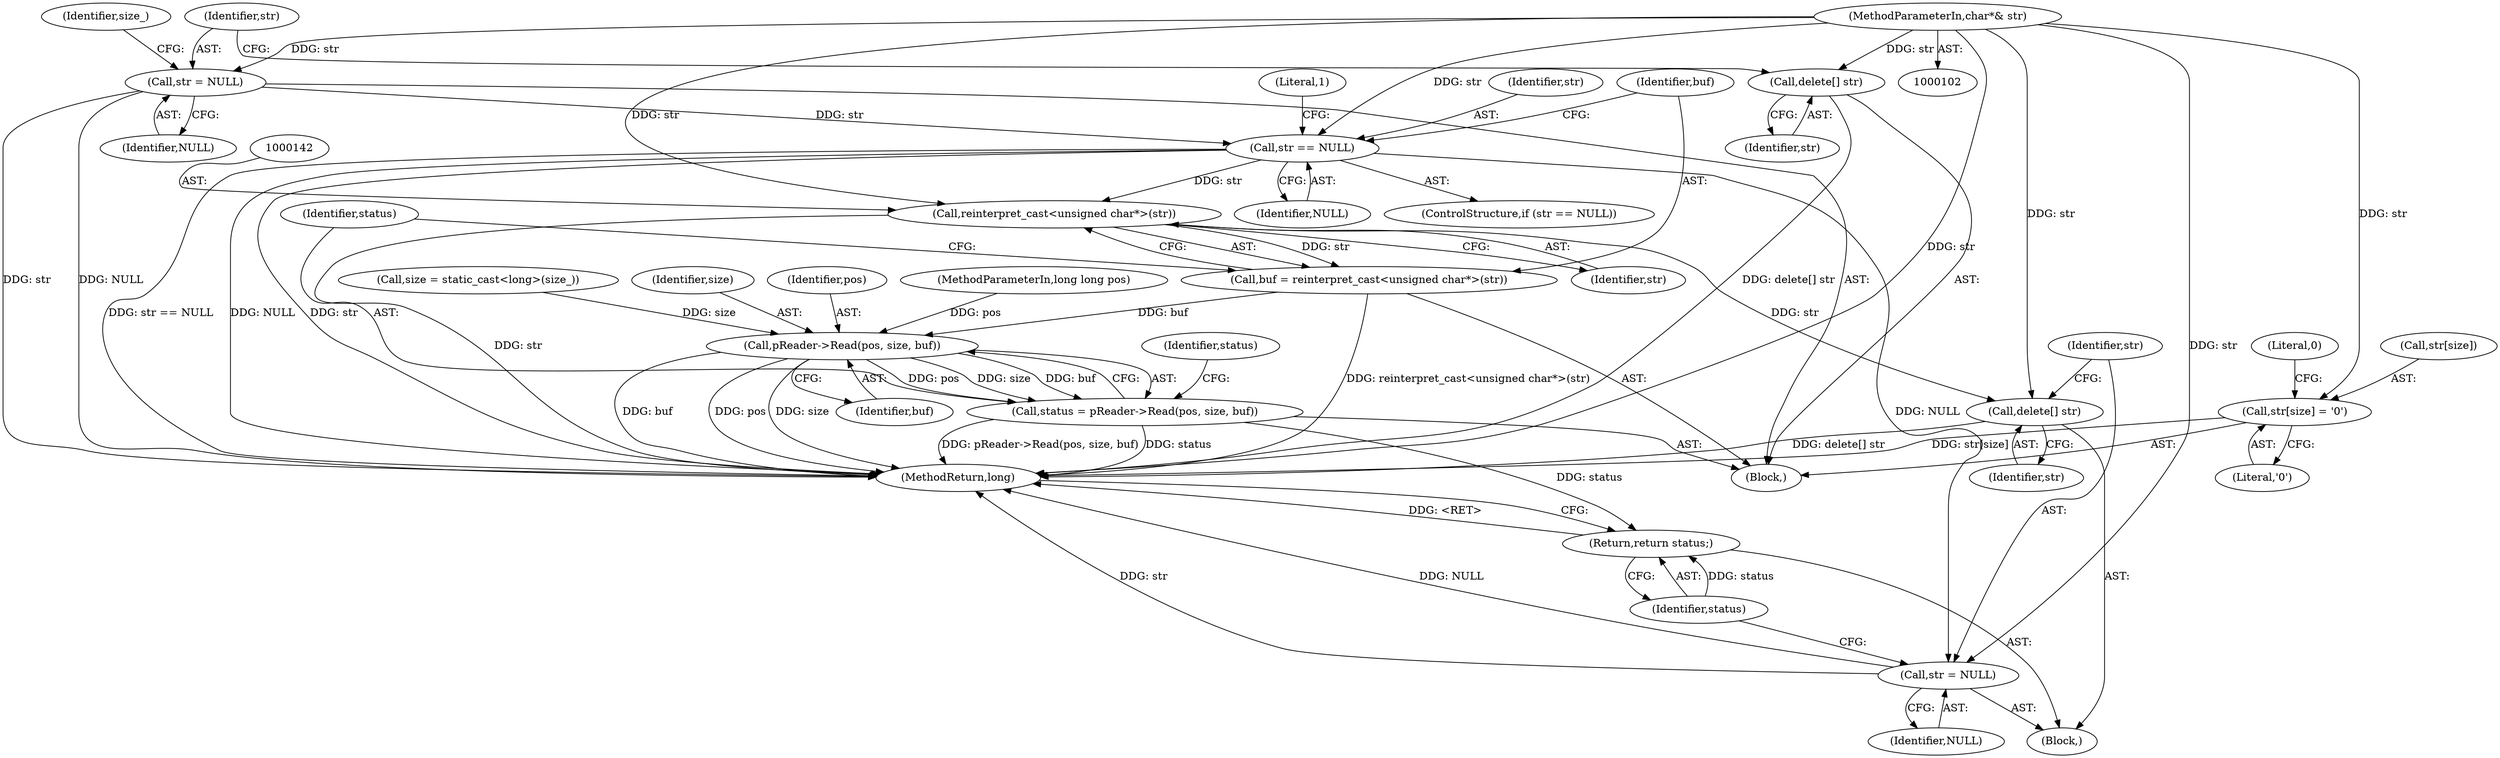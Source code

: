 digraph "1_Android_cc274e2abe8b2a6698a5c47d8aa4bb45f1f9538d_65@pointer" {
"1000106" [label="(MethodParameterIn,char*& str)"];
"1000108" [label="(Call,delete[] str)"];
"1000110" [label="(Call,str = NULL)"];
"1000133" [label="(Call,str == NULL)"];
"1000141" [label="(Call,reinterpret_cast<unsigned char*>(str))"];
"1000139" [label="(Call,buf = reinterpret_cast<unsigned char*>(str))"];
"1000147" [label="(Call,pReader->Read(pos, size, buf))"];
"1000145" [label="(Call,status = pReader->Read(pos, size, buf))"];
"1000159" [label="(Return,return status;)"];
"1000154" [label="(Call,delete[] str)"];
"1000156" [label="(Call,str = NULL)"];
"1000161" [label="(Call,str[size] = '\0')"];
"1000108" [label="(Call,delete[] str)"];
"1000109" [label="(Identifier,str)"];
"1000111" [label="(Identifier,str)"];
"1000138" [label="(Literal,1)"];
"1000106" [label="(MethodParameterIn,char*& str)"];
"1000145" [label="(Call,status = pReader->Read(pos, size, buf))"];
"1000157" [label="(Identifier,str)"];
"1000167" [label="(Literal,0)"];
"1000120" [label="(Call,size = static_cast<long>(size_))"];
"1000110" [label="(Call,str = NULL)"];
"1000115" [label="(Identifier,size_)"];
"1000133" [label="(Call,str == NULL)"];
"1000141" [label="(Call,reinterpret_cast<unsigned char*>(str))"];
"1000135" [label="(Identifier,NULL)"];
"1000147" [label="(Call,pReader->Read(pos, size, buf))"];
"1000168" [label="(MethodReturn,long)"];
"1000156" [label="(Call,str = NULL)"];
"1000150" [label="(Identifier,buf)"];
"1000152" [label="(Identifier,status)"];
"1000112" [label="(Identifier,NULL)"];
"1000159" [label="(Return,return status;)"];
"1000165" [label="(Literal,'\0')"];
"1000149" [label="(Identifier,size)"];
"1000161" [label="(Call,str[size] = '\0')"];
"1000158" [label="(Identifier,NULL)"];
"1000107" [label="(Block,)"];
"1000134" [label="(Identifier,str)"];
"1000148" [label="(Identifier,pos)"];
"1000139" [label="(Call,buf = reinterpret_cast<unsigned char*>(str))"];
"1000155" [label="(Identifier,str)"];
"1000154" [label="(Call,delete[] str)"];
"1000143" [label="(Identifier,str)"];
"1000160" [label="(Identifier,status)"];
"1000162" [label="(Call,str[size])"];
"1000146" [label="(Identifier,status)"];
"1000104" [label="(MethodParameterIn,long long pos)"];
"1000132" [label="(ControlStructure,if (str == NULL))"];
"1000153" [label="(Block,)"];
"1000140" [label="(Identifier,buf)"];
"1000106" -> "1000102"  [label="AST: "];
"1000106" -> "1000168"  [label="DDG: str"];
"1000106" -> "1000108"  [label="DDG: str"];
"1000106" -> "1000110"  [label="DDG: str"];
"1000106" -> "1000133"  [label="DDG: str"];
"1000106" -> "1000141"  [label="DDG: str"];
"1000106" -> "1000154"  [label="DDG: str"];
"1000106" -> "1000156"  [label="DDG: str"];
"1000106" -> "1000161"  [label="DDG: str"];
"1000108" -> "1000107"  [label="AST: "];
"1000108" -> "1000109"  [label="CFG: "];
"1000109" -> "1000108"  [label="AST: "];
"1000111" -> "1000108"  [label="CFG: "];
"1000108" -> "1000168"  [label="DDG: delete[] str"];
"1000110" -> "1000107"  [label="AST: "];
"1000110" -> "1000112"  [label="CFG: "];
"1000111" -> "1000110"  [label="AST: "];
"1000112" -> "1000110"  [label="AST: "];
"1000115" -> "1000110"  [label="CFG: "];
"1000110" -> "1000168"  [label="DDG: NULL"];
"1000110" -> "1000168"  [label="DDG: str"];
"1000110" -> "1000133"  [label="DDG: str"];
"1000133" -> "1000132"  [label="AST: "];
"1000133" -> "1000135"  [label="CFG: "];
"1000134" -> "1000133"  [label="AST: "];
"1000135" -> "1000133"  [label="AST: "];
"1000138" -> "1000133"  [label="CFG: "];
"1000140" -> "1000133"  [label="CFG: "];
"1000133" -> "1000168"  [label="DDG: str"];
"1000133" -> "1000168"  [label="DDG: str == NULL"];
"1000133" -> "1000168"  [label="DDG: NULL"];
"1000133" -> "1000141"  [label="DDG: str"];
"1000133" -> "1000156"  [label="DDG: NULL"];
"1000141" -> "1000139"  [label="AST: "];
"1000141" -> "1000143"  [label="CFG: "];
"1000142" -> "1000141"  [label="AST: "];
"1000143" -> "1000141"  [label="AST: "];
"1000139" -> "1000141"  [label="CFG: "];
"1000141" -> "1000168"  [label="DDG: str"];
"1000141" -> "1000139"  [label="DDG: str"];
"1000141" -> "1000154"  [label="DDG: str"];
"1000139" -> "1000107"  [label="AST: "];
"1000140" -> "1000139"  [label="AST: "];
"1000146" -> "1000139"  [label="CFG: "];
"1000139" -> "1000168"  [label="DDG: reinterpret_cast<unsigned char*>(str)"];
"1000139" -> "1000147"  [label="DDG: buf"];
"1000147" -> "1000145"  [label="AST: "];
"1000147" -> "1000150"  [label="CFG: "];
"1000148" -> "1000147"  [label="AST: "];
"1000149" -> "1000147"  [label="AST: "];
"1000150" -> "1000147"  [label="AST: "];
"1000145" -> "1000147"  [label="CFG: "];
"1000147" -> "1000168"  [label="DDG: buf"];
"1000147" -> "1000168"  [label="DDG: size"];
"1000147" -> "1000168"  [label="DDG: pos"];
"1000147" -> "1000145"  [label="DDG: pos"];
"1000147" -> "1000145"  [label="DDG: size"];
"1000147" -> "1000145"  [label="DDG: buf"];
"1000104" -> "1000147"  [label="DDG: pos"];
"1000120" -> "1000147"  [label="DDG: size"];
"1000145" -> "1000107"  [label="AST: "];
"1000146" -> "1000145"  [label="AST: "];
"1000152" -> "1000145"  [label="CFG: "];
"1000145" -> "1000168"  [label="DDG: status"];
"1000145" -> "1000168"  [label="DDG: pReader->Read(pos, size, buf)"];
"1000145" -> "1000159"  [label="DDG: status"];
"1000159" -> "1000153"  [label="AST: "];
"1000159" -> "1000160"  [label="CFG: "];
"1000160" -> "1000159"  [label="AST: "];
"1000168" -> "1000159"  [label="CFG: "];
"1000159" -> "1000168"  [label="DDG: <RET>"];
"1000160" -> "1000159"  [label="DDG: status"];
"1000154" -> "1000153"  [label="AST: "];
"1000154" -> "1000155"  [label="CFG: "];
"1000155" -> "1000154"  [label="AST: "];
"1000157" -> "1000154"  [label="CFG: "];
"1000154" -> "1000168"  [label="DDG: delete[] str"];
"1000156" -> "1000153"  [label="AST: "];
"1000156" -> "1000158"  [label="CFG: "];
"1000157" -> "1000156"  [label="AST: "];
"1000158" -> "1000156"  [label="AST: "];
"1000160" -> "1000156"  [label="CFG: "];
"1000156" -> "1000168"  [label="DDG: str"];
"1000156" -> "1000168"  [label="DDG: NULL"];
"1000161" -> "1000107"  [label="AST: "];
"1000161" -> "1000165"  [label="CFG: "];
"1000162" -> "1000161"  [label="AST: "];
"1000165" -> "1000161"  [label="AST: "];
"1000167" -> "1000161"  [label="CFG: "];
"1000161" -> "1000168"  [label="DDG: str[size]"];
}
